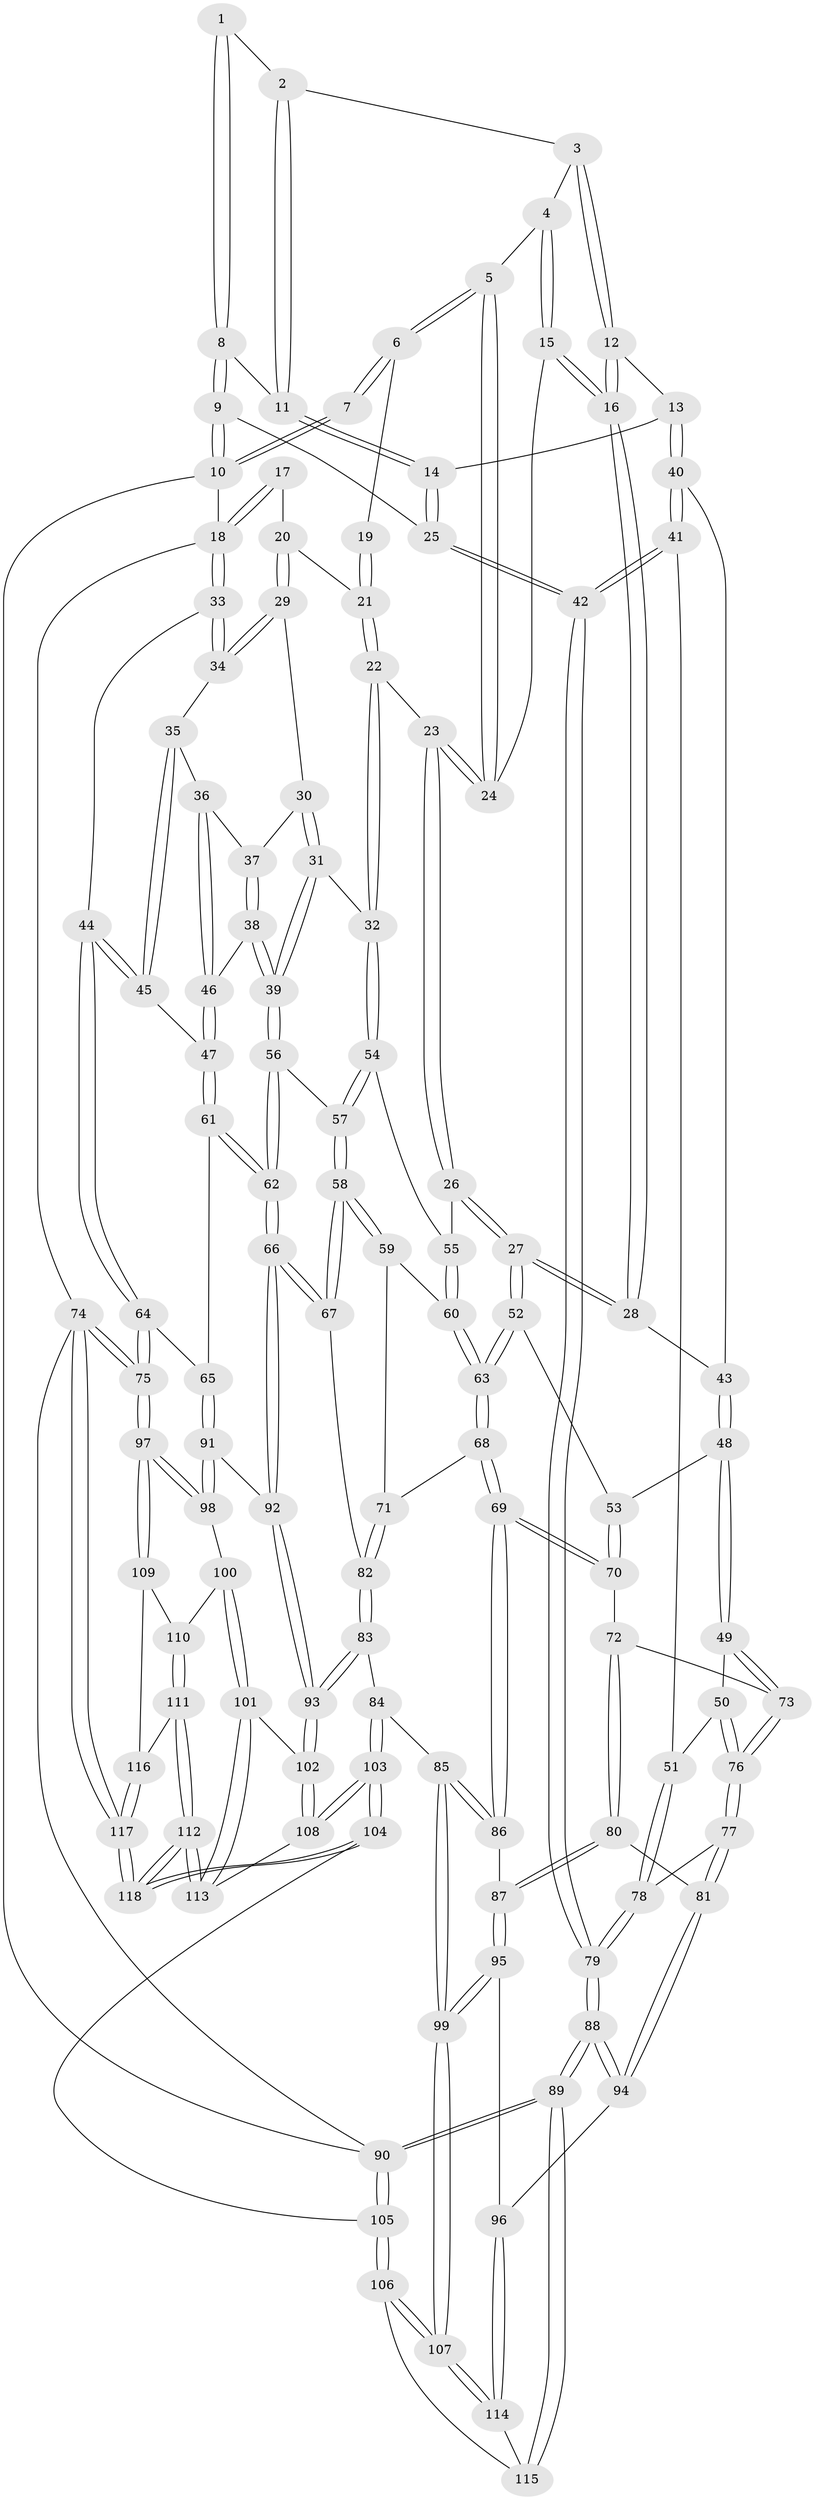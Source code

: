 // Generated by graph-tools (version 1.1) at 2025/27/03/09/25 03:27:14]
// undirected, 118 vertices, 292 edges
graph export_dot {
graph [start="1"]
  node [color=gray90,style=filled];
  1 [pos="+0.09528578273680403+0"];
  2 [pos="+0.14506866243237046+0.08771381371010298"];
  3 [pos="+0.15389908577554334+0.09183660450818663"];
  4 [pos="+0.1823618347838267+0.07826523868676012"];
  5 [pos="+0.41354662442388285+0"];
  6 [pos="+0.42082150639391913+0"];
  7 [pos="+0.08882034504608229+0"];
  8 [pos="+0.06895090492834635+0.11014220824682562"];
  9 [pos="+0+0"];
  10 [pos="+0+0"];
  11 [pos="+0.07525726135968902+0.1262885929999917"];
  12 [pos="+0.20331078024466298+0.16534748230769025"];
  13 [pos="+0.12129731231982174+0.19477315731310957"];
  14 [pos="+0.06770164626973878+0.15324760045686983"];
  15 [pos="+0.2640141203339704+0.12322997112896397"];
  16 [pos="+0.23997105581583097+0.17239269466679916"];
  17 [pos="+1+0"];
  18 [pos="+1+0"];
  19 [pos="+0.5130931059693454+0"];
  20 [pos="+0.8495879851109233+0.09646887533038344"];
  21 [pos="+0.6491865753181953+0.07337417648682867"];
  22 [pos="+0.6456170371279644+0.12157924277196346"];
  23 [pos="+0.441406577563181+0.2138526912199763"];
  24 [pos="+0.40818010422922485+0"];
  25 [pos="+0+0.28855858060673023"];
  26 [pos="+0.43524221097389687+0.26148574634901134"];
  27 [pos="+0.3797921838620696+0.29425447816618283"];
  28 [pos="+0.2712866317717496+0.23964753814387427"];
  29 [pos="+0.8513114031331211+0.11118028204597756"];
  30 [pos="+0.844180701215802+0.1459204229785115"];
  31 [pos="+0.6710316030257543+0.23312173780844506"];
  32 [pos="+0.6705138958343789+0.23286156585752005"];
  33 [pos="+1+0.13130025718570978"];
  34 [pos="+1+0.18640761860699875"];
  35 [pos="+1+0.19297800969962128"];
  36 [pos="+0.8990640071018291+0.24134326887252733"];
  37 [pos="+0.8488973793574691+0.1665050266041925"];
  38 [pos="+0.7669663714946306+0.31648540581754997"];
  39 [pos="+0.7514385724977167+0.3242615319503731"];
  40 [pos="+0.12151818466245395+0.2458416566392195"];
  41 [pos="+0.019028032398312068+0.41001582595905467"];
  42 [pos="+0+0.4175516267292172"];
  43 [pos="+0.22191140017530916+0.2699138449072819"];
  44 [pos="+1+0.30755964410583375"];
  45 [pos="+0.9369765097034274+0.33404317338120404"];
  46 [pos="+0.9013060926339024+0.30007327028715913"];
  47 [pos="+0.9354112586417048+0.3344423081000063"];
  48 [pos="+0.12802943268975192+0.4273532355294794"];
  49 [pos="+0.1263408770673085+0.428272858692638"];
  50 [pos="+0.08904240274153574+0.42688243540145876"];
  51 [pos="+0.08065195588261388+0.426082194034566"];
  52 [pos="+0.35244289520470573+0.3784344374666561"];
  53 [pos="+0.3287717282504974+0.3899394170137677"];
  54 [pos="+0.5461354170151362+0.2978546543129564"];
  55 [pos="+0.4908757275883391+0.2857068689602997"];
  56 [pos="+0.7459993234036861+0.3836120932283998"];
  57 [pos="+0.572018005771185+0.3493124944981204"];
  58 [pos="+0.5976031176962623+0.4966959833994366"];
  59 [pos="+0.5171339286412582+0.4583251555113916"];
  60 [pos="+0.49877814779022756+0.4471460955010952"];
  61 [pos="+0.9086495056053345+0.44456698679688095"];
  62 [pos="+0.7619754569848944+0.5187378969466191"];
  63 [pos="+0.3915283592036477+0.44588104298982856"];
  64 [pos="+1+0.5372976173352908"];
  65 [pos="+1+0.5147059840333666"];
  66 [pos="+0.7257003246729038+0.5887805050544452"];
  67 [pos="+0.6254971784796999+0.5378698323277014"];
  68 [pos="+0.39650876317651257+0.5087828293498281"];
  69 [pos="+0.3033681128381773+0.5656834573448583"];
  70 [pos="+0.27070345431281434+0.5417330445733302"];
  71 [pos="+0.41909624644673527+0.5321950587793539"];
  72 [pos="+0.23206575666313023+0.5349552899970244"];
  73 [pos="+0.1962747140091133+0.5122279457555792"];
  74 [pos="+1+1"];
  75 [pos="+1+0.8224204324033726"];
  76 [pos="+0.15685512987741798+0.6221990301662716"];
  77 [pos="+0.15197901985514603+0.652668784344435"];
  78 [pos="+0.1161766033438503+0.6393770926121352"];
  79 [pos="+0+0.6643842281955581"];
  80 [pos="+0.20156092362156222+0.667939519297726"];
  81 [pos="+0.16855418579631173+0.668956399456658"];
  82 [pos="+0.4548085087758536+0.5753497663950173"];
  83 [pos="+0.4009925292165232+0.7103481753119149"];
  84 [pos="+0.38551791582172695+0.7175431585667817"];
  85 [pos="+0.3561248610587347+0.7164615042504887"];
  86 [pos="+0.3205680600123021+0.695740121898036"];
  87 [pos="+0.2952783643271133+0.6963223607413024"];
  88 [pos="+0+0.7631692309236676"];
  89 [pos="+0+1"];
  90 [pos="+0+1"];
  91 [pos="+0.7784092795075963+0.638659961612308"];
  92 [pos="+0.7261132472576672+0.5906099625172194"];
  93 [pos="+0.5852455868912966+0.7437101171758255"];
  94 [pos="+0.11206338367314897+0.7885368685240415"];
  95 [pos="+0.1734501445455183+0.8221604596179546"];
  96 [pos="+0.14446457343407224+0.8186742655922998"];
  97 [pos="+1+0.7759306891174205"];
  98 [pos="+0.7949506758265075+0.6592738877021206"];
  99 [pos="+0.2732246509149256+0.8854857490323211"];
  100 [pos="+0.7836673862528827+0.7829695852941"];
  101 [pos="+0.7227794575724+0.8814291286613826"];
  102 [pos="+0.5863034143673483+0.7839504228338641"];
  103 [pos="+0.4708331300451435+1"];
  104 [pos="+0.43115298278115805+1"];
  105 [pos="+0.3772910784670618+1"];
  106 [pos="+0.36013219508102323+1"];
  107 [pos="+0.30872370198796245+1"];
  108 [pos="+0.5421478404899055+0.9001818067665802"];
  109 [pos="+0.8612937088352376+0.86830957900115"];
  110 [pos="+0.8054101913091646+0.8126960915509793"];
  111 [pos="+0.8101367331534794+0.9015660216863091"];
  112 [pos="+0.7325425167661647+0.9311644564407603"];
  113 [pos="+0.7236400108809932+0.9056512882982595"];
  114 [pos="+0.1278376443915425+0.8927388391800156"];
  115 [pos="+0.09264315652558934+0.9391940122720938"];
  116 [pos="+0.8525586041627018+0.8998086475589208"];
  117 [pos="+1+1"];
  118 [pos="+0.7285019167920376+1"];
  1 -- 2;
  1 -- 8;
  1 -- 8;
  2 -- 3;
  2 -- 11;
  2 -- 11;
  3 -- 4;
  3 -- 12;
  3 -- 12;
  4 -- 5;
  4 -- 15;
  4 -- 15;
  5 -- 6;
  5 -- 6;
  5 -- 24;
  5 -- 24;
  6 -- 7;
  6 -- 7;
  6 -- 19;
  7 -- 10;
  7 -- 10;
  8 -- 9;
  8 -- 9;
  8 -- 11;
  9 -- 10;
  9 -- 10;
  9 -- 25;
  10 -- 18;
  10 -- 90;
  11 -- 14;
  11 -- 14;
  12 -- 13;
  12 -- 16;
  12 -- 16;
  13 -- 14;
  13 -- 40;
  13 -- 40;
  14 -- 25;
  14 -- 25;
  15 -- 16;
  15 -- 16;
  15 -- 24;
  16 -- 28;
  16 -- 28;
  17 -- 18;
  17 -- 18;
  17 -- 20;
  18 -- 33;
  18 -- 33;
  18 -- 74;
  19 -- 21;
  19 -- 21;
  20 -- 21;
  20 -- 29;
  20 -- 29;
  21 -- 22;
  21 -- 22;
  22 -- 23;
  22 -- 32;
  22 -- 32;
  23 -- 24;
  23 -- 24;
  23 -- 26;
  23 -- 26;
  25 -- 42;
  25 -- 42;
  26 -- 27;
  26 -- 27;
  26 -- 55;
  27 -- 28;
  27 -- 28;
  27 -- 52;
  27 -- 52;
  28 -- 43;
  29 -- 30;
  29 -- 34;
  29 -- 34;
  30 -- 31;
  30 -- 31;
  30 -- 37;
  31 -- 32;
  31 -- 39;
  31 -- 39;
  32 -- 54;
  32 -- 54;
  33 -- 34;
  33 -- 34;
  33 -- 44;
  34 -- 35;
  35 -- 36;
  35 -- 45;
  35 -- 45;
  36 -- 37;
  36 -- 46;
  36 -- 46;
  37 -- 38;
  37 -- 38;
  38 -- 39;
  38 -- 39;
  38 -- 46;
  39 -- 56;
  39 -- 56;
  40 -- 41;
  40 -- 41;
  40 -- 43;
  41 -- 42;
  41 -- 42;
  41 -- 51;
  42 -- 79;
  42 -- 79;
  43 -- 48;
  43 -- 48;
  44 -- 45;
  44 -- 45;
  44 -- 64;
  44 -- 64;
  45 -- 47;
  46 -- 47;
  46 -- 47;
  47 -- 61;
  47 -- 61;
  48 -- 49;
  48 -- 49;
  48 -- 53;
  49 -- 50;
  49 -- 73;
  49 -- 73;
  50 -- 51;
  50 -- 76;
  50 -- 76;
  51 -- 78;
  51 -- 78;
  52 -- 53;
  52 -- 63;
  52 -- 63;
  53 -- 70;
  53 -- 70;
  54 -- 55;
  54 -- 57;
  54 -- 57;
  55 -- 60;
  55 -- 60;
  56 -- 57;
  56 -- 62;
  56 -- 62;
  57 -- 58;
  57 -- 58;
  58 -- 59;
  58 -- 59;
  58 -- 67;
  58 -- 67;
  59 -- 60;
  59 -- 71;
  60 -- 63;
  60 -- 63;
  61 -- 62;
  61 -- 62;
  61 -- 65;
  62 -- 66;
  62 -- 66;
  63 -- 68;
  63 -- 68;
  64 -- 65;
  64 -- 75;
  64 -- 75;
  65 -- 91;
  65 -- 91;
  66 -- 67;
  66 -- 67;
  66 -- 92;
  66 -- 92;
  67 -- 82;
  68 -- 69;
  68 -- 69;
  68 -- 71;
  69 -- 70;
  69 -- 70;
  69 -- 86;
  69 -- 86;
  70 -- 72;
  71 -- 82;
  71 -- 82;
  72 -- 73;
  72 -- 80;
  72 -- 80;
  73 -- 76;
  73 -- 76;
  74 -- 75;
  74 -- 75;
  74 -- 117;
  74 -- 117;
  74 -- 90;
  75 -- 97;
  75 -- 97;
  76 -- 77;
  76 -- 77;
  77 -- 78;
  77 -- 81;
  77 -- 81;
  78 -- 79;
  78 -- 79;
  79 -- 88;
  79 -- 88;
  80 -- 81;
  80 -- 87;
  80 -- 87;
  81 -- 94;
  81 -- 94;
  82 -- 83;
  82 -- 83;
  83 -- 84;
  83 -- 93;
  83 -- 93;
  84 -- 85;
  84 -- 103;
  84 -- 103;
  85 -- 86;
  85 -- 86;
  85 -- 99;
  85 -- 99;
  86 -- 87;
  87 -- 95;
  87 -- 95;
  88 -- 89;
  88 -- 89;
  88 -- 94;
  88 -- 94;
  89 -- 90;
  89 -- 90;
  89 -- 115;
  89 -- 115;
  90 -- 105;
  90 -- 105;
  91 -- 92;
  91 -- 98;
  91 -- 98;
  92 -- 93;
  92 -- 93;
  93 -- 102;
  93 -- 102;
  94 -- 96;
  95 -- 96;
  95 -- 99;
  95 -- 99;
  96 -- 114;
  96 -- 114;
  97 -- 98;
  97 -- 98;
  97 -- 109;
  97 -- 109;
  98 -- 100;
  99 -- 107;
  99 -- 107;
  100 -- 101;
  100 -- 101;
  100 -- 110;
  101 -- 102;
  101 -- 113;
  101 -- 113;
  102 -- 108;
  102 -- 108;
  103 -- 104;
  103 -- 104;
  103 -- 108;
  103 -- 108;
  104 -- 105;
  104 -- 118;
  104 -- 118;
  105 -- 106;
  105 -- 106;
  106 -- 107;
  106 -- 107;
  106 -- 115;
  107 -- 114;
  107 -- 114;
  108 -- 113;
  109 -- 110;
  109 -- 116;
  110 -- 111;
  110 -- 111;
  111 -- 112;
  111 -- 112;
  111 -- 116;
  112 -- 113;
  112 -- 113;
  112 -- 118;
  112 -- 118;
  114 -- 115;
  116 -- 117;
  116 -- 117;
  117 -- 118;
  117 -- 118;
}
